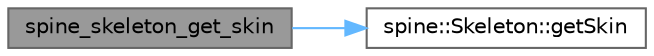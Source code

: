 digraph "spine_skeleton_get_skin"
{
 // LATEX_PDF_SIZE
  bgcolor="transparent";
  edge [fontname=Helvetica,fontsize=10,labelfontname=Helvetica,labelfontsize=10];
  node [fontname=Helvetica,fontsize=10,shape=box,height=0.2,width=0.4];
  rankdir="LR";
  Node1 [id="Node000001",label="spine_skeleton_get_skin",height=0.2,width=0.4,color="gray40", fillcolor="grey60", style="filled", fontcolor="black",tooltip=" "];
  Node1 -> Node2 [id="edge1_Node000001_Node000002",color="steelblue1",style="solid",tooltip=" "];
  Node2 [id="Node000002",label="spine::Skeleton::getSkin",height=0.2,width=0.4,color="grey40", fillcolor="white", style="filled",URL="$classspine_1_1_skeleton.html#a6531a0b760c4cc7f4d0118320ace00c6",tooltip=" "];
}
